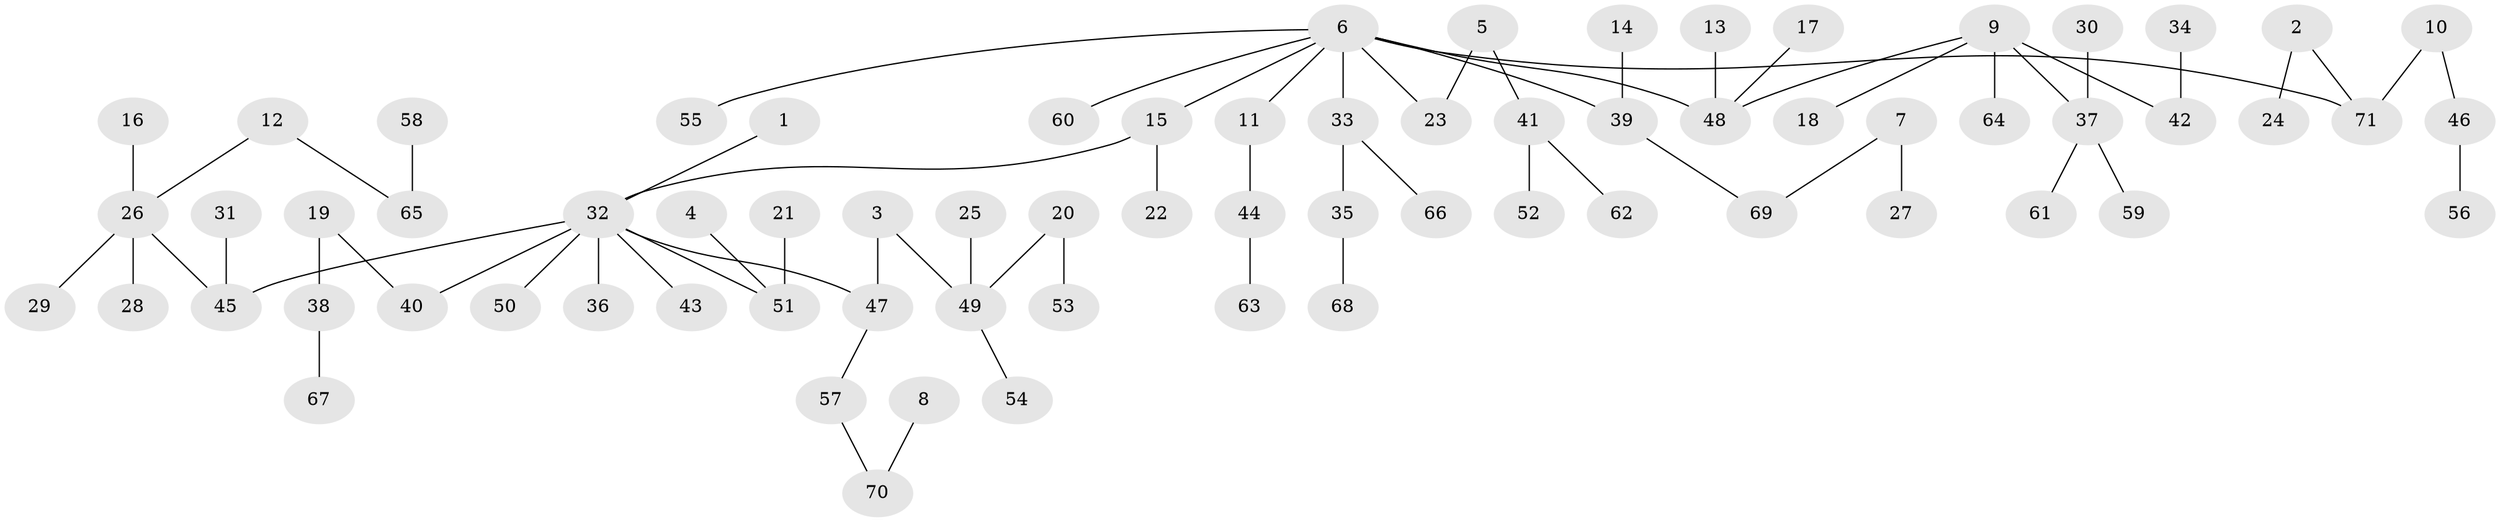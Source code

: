 // original degree distribution, {4: 0.03546099290780142, 10: 0.0070921985815602835, 1: 0.524822695035461, 7: 0.0070921985815602835, 5: 0.04964539007092199, 3: 0.11347517730496454, 2: 0.24113475177304963, 6: 0.02127659574468085}
// Generated by graph-tools (version 1.1) at 2025/50/03/09/25 03:50:18]
// undirected, 71 vertices, 70 edges
graph export_dot {
graph [start="1"]
  node [color=gray90,style=filled];
  1;
  2;
  3;
  4;
  5;
  6;
  7;
  8;
  9;
  10;
  11;
  12;
  13;
  14;
  15;
  16;
  17;
  18;
  19;
  20;
  21;
  22;
  23;
  24;
  25;
  26;
  27;
  28;
  29;
  30;
  31;
  32;
  33;
  34;
  35;
  36;
  37;
  38;
  39;
  40;
  41;
  42;
  43;
  44;
  45;
  46;
  47;
  48;
  49;
  50;
  51;
  52;
  53;
  54;
  55;
  56;
  57;
  58;
  59;
  60;
  61;
  62;
  63;
  64;
  65;
  66;
  67;
  68;
  69;
  70;
  71;
  1 -- 32 [weight=1.0];
  2 -- 24 [weight=1.0];
  2 -- 71 [weight=1.0];
  3 -- 47 [weight=1.0];
  3 -- 49 [weight=1.0];
  4 -- 51 [weight=1.0];
  5 -- 23 [weight=1.0];
  5 -- 41 [weight=1.0];
  6 -- 11 [weight=1.0];
  6 -- 15 [weight=1.0];
  6 -- 23 [weight=1.0];
  6 -- 33 [weight=1.0];
  6 -- 39 [weight=1.0];
  6 -- 48 [weight=1.0];
  6 -- 55 [weight=1.0];
  6 -- 60 [weight=1.0];
  6 -- 71 [weight=1.0];
  7 -- 27 [weight=1.0];
  7 -- 69 [weight=1.0];
  8 -- 70 [weight=1.0];
  9 -- 18 [weight=1.0];
  9 -- 37 [weight=1.0];
  9 -- 42 [weight=1.0];
  9 -- 48 [weight=1.0];
  9 -- 64 [weight=1.0];
  10 -- 46 [weight=1.0];
  10 -- 71 [weight=1.0];
  11 -- 44 [weight=1.0];
  12 -- 26 [weight=1.0];
  12 -- 65 [weight=1.0];
  13 -- 48 [weight=1.0];
  14 -- 39 [weight=1.0];
  15 -- 22 [weight=1.0];
  15 -- 32 [weight=1.0];
  16 -- 26 [weight=1.0];
  17 -- 48 [weight=1.0];
  19 -- 38 [weight=1.0];
  19 -- 40 [weight=1.0];
  20 -- 49 [weight=1.0];
  20 -- 53 [weight=1.0];
  21 -- 51 [weight=1.0];
  25 -- 49 [weight=1.0];
  26 -- 28 [weight=1.0];
  26 -- 29 [weight=1.0];
  26 -- 45 [weight=1.0];
  30 -- 37 [weight=1.0];
  31 -- 45 [weight=1.0];
  32 -- 36 [weight=1.0];
  32 -- 40 [weight=1.0];
  32 -- 43 [weight=1.0];
  32 -- 45 [weight=1.0];
  32 -- 47 [weight=1.0];
  32 -- 50 [weight=1.0];
  32 -- 51 [weight=1.0];
  33 -- 35 [weight=1.0];
  33 -- 66 [weight=1.0];
  34 -- 42 [weight=1.0];
  35 -- 68 [weight=1.0];
  37 -- 59 [weight=1.0];
  37 -- 61 [weight=1.0];
  38 -- 67 [weight=1.0];
  39 -- 69 [weight=1.0];
  41 -- 52 [weight=1.0];
  41 -- 62 [weight=1.0];
  44 -- 63 [weight=1.0];
  46 -- 56 [weight=1.0];
  47 -- 57 [weight=1.0];
  49 -- 54 [weight=1.0];
  57 -- 70 [weight=1.0];
  58 -- 65 [weight=1.0];
}
